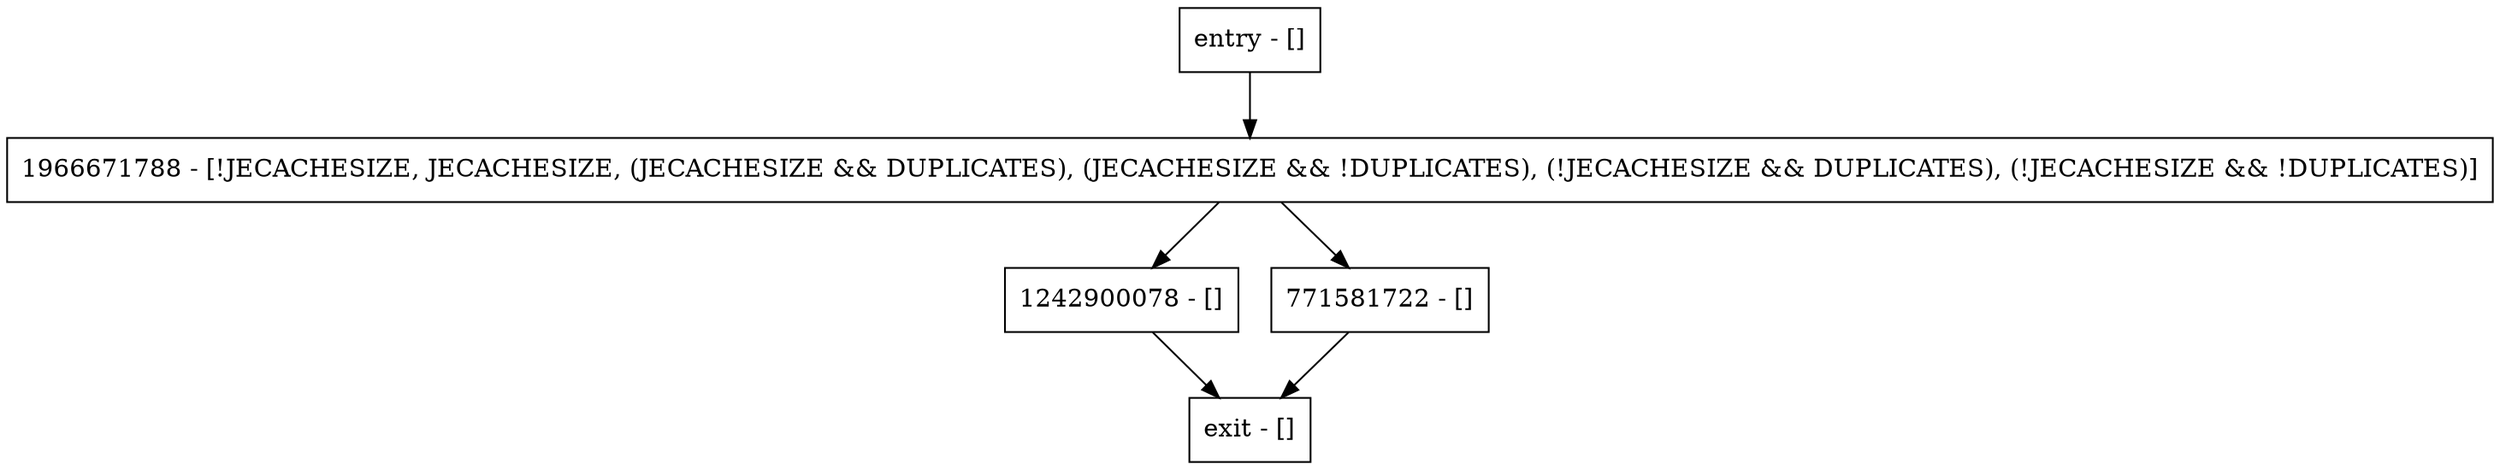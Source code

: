 digraph assertState {
node [shape=record];
1966671788 [label="1966671788 - [!JECACHESIZE, JECACHESIZE, (JECACHESIZE && DUPLICATES), (JECACHESIZE && !DUPLICATES), (!JECACHESIZE && DUPLICATES), (!JECACHESIZE && !DUPLICATES)]"];
entry [label="entry - []"];
exit [label="exit - []"];
1242900078 [label="1242900078 - []"];
771581722 [label="771581722 - []"];
entry;
exit;
1966671788 -> 1242900078;
1966671788 -> 771581722;
entry -> 1966671788;
1242900078 -> exit;
771581722 -> exit;
}

